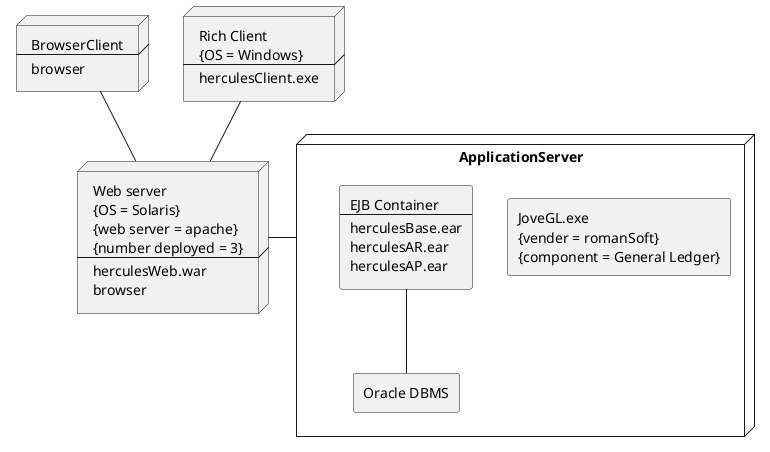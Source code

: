@startuml

node BrowserClient [
    BrowserClient
    ----
    browser
]

node RichClient [
    Rich Client
    {OS = Windows}
    ----
    herculesClient.exe
]

node WebServer [
    Web server
    {OS = Solaris}
    {web server = apache}
    {number deployed = 3}
    ----
    herculesWeb.war
    browser
]

node ApplicationServer {
    rectangle jove [
        JoveGL.exe
        {vender = romanSoft}
        {component = General Ledger}
    ]

    rectangle ejb [
        EJB Container
        ----
        herculesBase.ear
        herculesAR.ear
        herculesAP.ear
    ]

    rectangle oracle [
        Oracle DBMS
    ]
}

BrowserClient -- WebServer
RichClient -- WebServer

WebServer - ApplicationServer
ejb -- oracle

@enduml